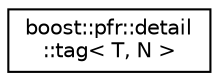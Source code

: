 digraph "Graphical Class Hierarchy"
{
  edge [fontname="Helvetica",fontsize="10",labelfontname="Helvetica",labelfontsize="10"];
  node [fontname="Helvetica",fontsize="10",shape=record];
  rankdir="LR";
  Node0 [label="boost::pfr::detail\l::tag\< T, N \>",height=0.2,width=0.4,color="black", fillcolor="white", style="filled",URL="$structboost_1_1pfr_1_1detail_1_1tag.html"];
}
